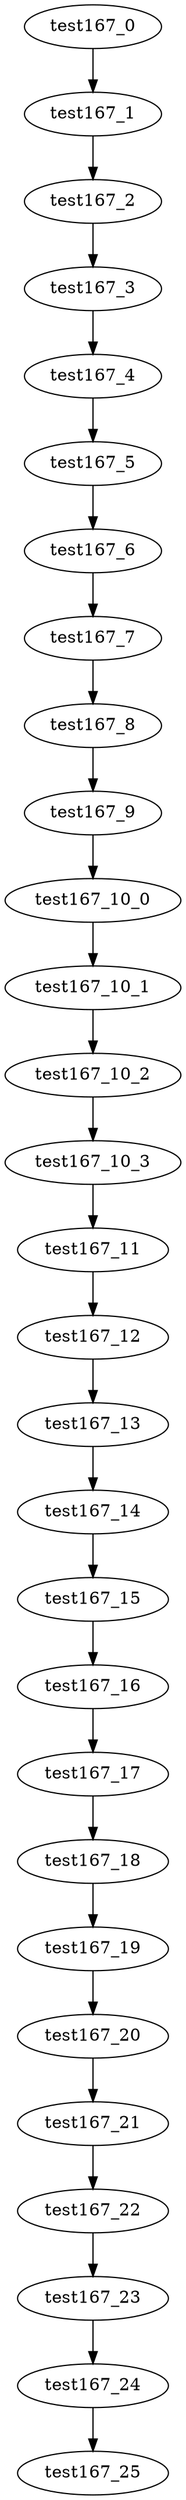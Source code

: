 digraph G {
test167_0->test167_1;
test167_1->test167_2;
test167_2->test167_3;
test167_3->test167_4;
test167_4->test167_5;
test167_5->test167_6;
test167_6->test167_7;
test167_7->test167_8;
test167_8->test167_9;
test167_9->test167_10_0;
test167_10_0->test167_10_1;
test167_10_1->test167_10_2;
test167_10_2->test167_10_3;
test167_10_3->test167_11;
test167_11->test167_12;
test167_12->test167_13;
test167_13->test167_14;
test167_14->test167_15;
test167_15->test167_16;
test167_16->test167_17;
test167_17->test167_18;
test167_18->test167_19;
test167_19->test167_20;
test167_20->test167_21;
test167_21->test167_22;
test167_22->test167_23;
test167_23->test167_24;
test167_24->test167_25;

}
